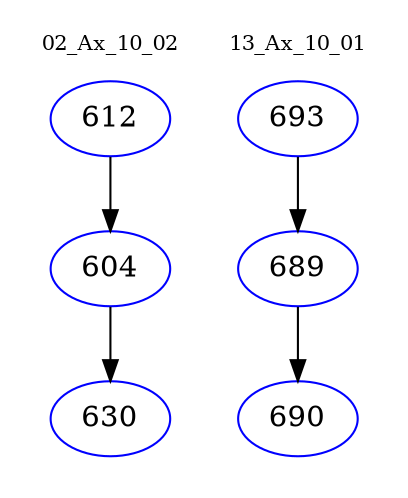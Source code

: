 digraph{
subgraph cluster_0 {
color = white
label = "02_Ax_10_02";
fontsize=10;
T0_612 [label="612", color="blue"]
T0_612 -> T0_604 [color="black"]
T0_604 [label="604", color="blue"]
T0_604 -> T0_630 [color="black"]
T0_630 [label="630", color="blue"]
}
subgraph cluster_1 {
color = white
label = "13_Ax_10_01";
fontsize=10;
T1_693 [label="693", color="blue"]
T1_693 -> T1_689 [color="black"]
T1_689 [label="689", color="blue"]
T1_689 -> T1_690 [color="black"]
T1_690 [label="690", color="blue"]
}
}
